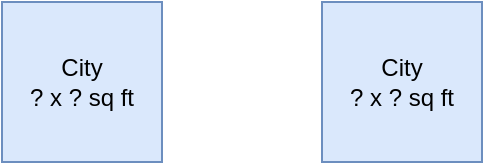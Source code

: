 <mxfile version="22.1.4" type="device">
  <diagram name="Page-1" id="7E5qWeglJWl8h6cFKndG">
    <mxGraphModel dx="1306" dy="801" grid="1" gridSize="10" guides="1" tooltips="1" connect="1" arrows="1" fold="1" page="1" pageScale="1" pageWidth="850" pageHeight="1100" math="0" shadow="0">
      <root>
        <mxCell id="0" />
        <mxCell id="1" parent="0" />
        <mxCell id="SiPMImX-d7Nj8zrOg5uz-1" value="City&lt;br&gt;? x ? sq ft" style="rounded=0;whiteSpace=wrap;html=1;fillColor=#dae8fc;strokeColor=#6c8ebf;" vertex="1" parent="1">
          <mxGeometry x="220" y="270" width="80" height="80" as="geometry" />
        </mxCell>
        <mxCell id="SiPMImX-d7Nj8zrOg5uz-4" value="City&lt;br&gt;? x ? sq ft" style="rounded=0;whiteSpace=wrap;html=1;fillColor=#dae8fc;strokeColor=#6c8ebf;" vertex="1" parent="1">
          <mxGeometry x="380" y="270" width="80" height="80" as="geometry" />
        </mxCell>
      </root>
    </mxGraphModel>
  </diagram>
</mxfile>
